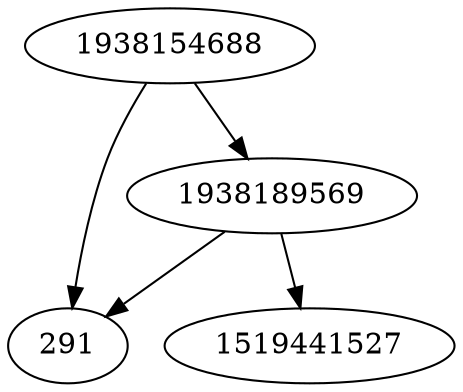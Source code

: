 strict digraph  {
1938154688;
1938189569;
291;
1519441527;
1938154688 -> 291;
1938154688 -> 1938189569;
1938189569 -> 291;
1938189569 -> 1519441527;
}
